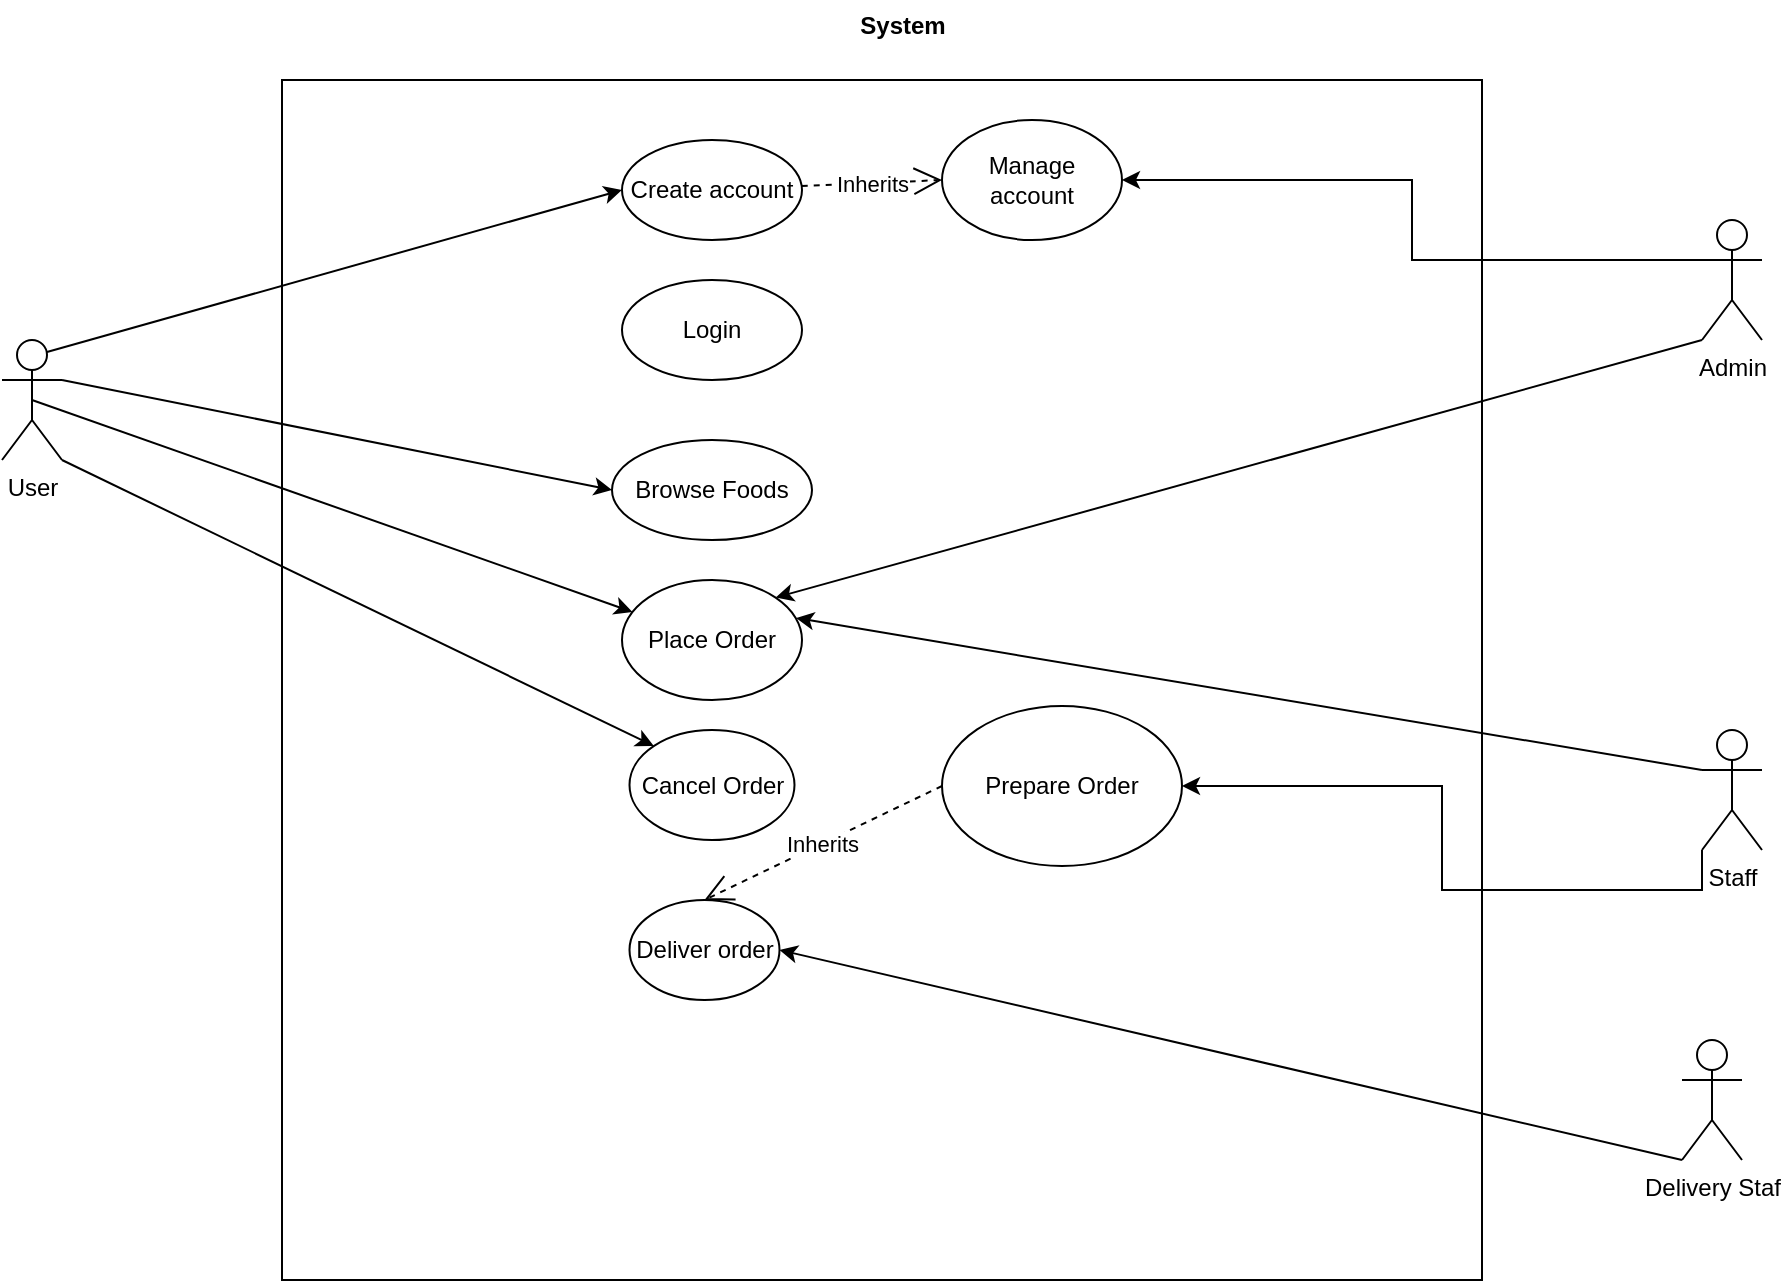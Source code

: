 <mxfile version="22.1.4" type="google">
  <diagram name="Page-1" id="TSq14_-wewQ9hBOg658D">
    <mxGraphModel grid="1" page="1" gridSize="10" guides="1" tooltips="1" connect="1" arrows="1" fold="1" pageScale="1" pageWidth="1100" pageHeight="850" math="0" shadow="0">
      <root>
        <mxCell id="0" />
        <mxCell id="1" parent="0" />
        <mxCell id="SnCM8bKwD-f9ggdWLkhg-1" value="" style="whiteSpace=wrap;html=1;aspect=fixed;" vertex="1" parent="1">
          <mxGeometry x="240" y="40" width="600" height="600" as="geometry" />
        </mxCell>
        <mxCell id="SnCM8bKwD-f9ggdWLkhg-2" value="User&lt;br&gt;" style="shape=umlActor;verticalLabelPosition=bottom;verticalAlign=top;html=1;outlineConnect=0;" vertex="1" parent="1">
          <mxGeometry x="100" y="170" width="30" height="60" as="geometry" />
        </mxCell>
        <mxCell id="SnCM8bKwD-f9ggdWLkhg-14" style="edgeStyle=orthogonalEdgeStyle;rounded=0;orthogonalLoop=1;jettySize=auto;html=1;exitX=0;exitY=0.333;exitDx=0;exitDy=0;exitPerimeter=0;entryX=1;entryY=0.5;entryDx=0;entryDy=0;" edge="1" parent="1" source="SnCM8bKwD-f9ggdWLkhg-3" target="SnCM8bKwD-f9ggdWLkhg-12">
          <mxGeometry relative="1" as="geometry" />
        </mxCell>
        <mxCell id="SnCM8bKwD-f9ggdWLkhg-3" value="Admin" style="shape=umlActor;verticalLabelPosition=bottom;verticalAlign=top;html=1;outlineConnect=0;" vertex="1" parent="1">
          <mxGeometry x="950" y="110" width="30" height="60" as="geometry" />
        </mxCell>
        <mxCell id="SnCM8bKwD-f9ggdWLkhg-20" style="edgeStyle=orthogonalEdgeStyle;rounded=0;orthogonalLoop=1;jettySize=auto;html=1;exitX=0;exitY=1;exitDx=0;exitDy=0;exitPerimeter=0;" edge="1" parent="1" source="SnCM8bKwD-f9ggdWLkhg-4" target="SnCM8bKwD-f9ggdWLkhg-18">
          <mxGeometry relative="1" as="geometry" />
        </mxCell>
        <mxCell id="SnCM8bKwD-f9ggdWLkhg-4" value="Staff" style="shape=umlActor;verticalLabelPosition=bottom;verticalAlign=top;html=1;outlineConnect=0;" vertex="1" parent="1">
          <mxGeometry x="950" y="365" width="30" height="60" as="geometry" />
        </mxCell>
        <mxCell id="SnCM8bKwD-f9ggdWLkhg-5" value="Login" style="ellipse;whiteSpace=wrap;html=1;" vertex="1" parent="1">
          <mxGeometry x="410" y="140" width="90" height="50" as="geometry" />
        </mxCell>
        <mxCell id="SnCM8bKwD-f9ggdWLkhg-7" value="Create account" style="ellipse;whiteSpace=wrap;html=1;" vertex="1" parent="1">
          <mxGeometry x="410" y="70" width="90" height="50" as="geometry" />
        </mxCell>
        <mxCell id="SnCM8bKwD-f9ggdWLkhg-12" value="Manage account" style="ellipse;whiteSpace=wrap;html=1;" vertex="1" parent="1">
          <mxGeometry x="570" y="60" width="90" height="60" as="geometry" />
        </mxCell>
        <mxCell id="SnCM8bKwD-f9ggdWLkhg-13" value="Inherits" style="endArrow=open;endSize=12;dashed=1;html=1;rounded=0;entryX=0;entryY=0.5;entryDx=0;entryDy=0;" edge="1" parent="1" source="SnCM8bKwD-f9ggdWLkhg-7" target="SnCM8bKwD-f9ggdWLkhg-12">
          <mxGeometry width="160" relative="1" as="geometry">
            <mxPoint x="400" y="105" as="sourcePoint" />
            <mxPoint x="465" y="150" as="targetPoint" />
          </mxGeometry>
        </mxCell>
        <mxCell id="SnCM8bKwD-f9ggdWLkhg-15" value="Browse Foods" style="ellipse;whiteSpace=wrap;html=1;" vertex="1" parent="1">
          <mxGeometry x="405" y="220" width="100" height="50" as="geometry" />
        </mxCell>
        <mxCell id="SnCM8bKwD-f9ggdWLkhg-16" value="Place Order" style="ellipse;whiteSpace=wrap;html=1;" vertex="1" parent="1">
          <mxGeometry x="410" y="290" width="90" height="60" as="geometry" />
        </mxCell>
        <mxCell id="SnCM8bKwD-f9ggdWLkhg-17" value="Cancel Order" style="ellipse;whiteSpace=wrap;html=1;" vertex="1" parent="1">
          <mxGeometry x="413.75" y="365" width="82.5" height="55" as="geometry" />
        </mxCell>
        <mxCell id="SnCM8bKwD-f9ggdWLkhg-18" value="Prepare Order" style="ellipse;whiteSpace=wrap;html=1;" vertex="1" parent="1">
          <mxGeometry x="570" y="353" width="120" height="80" as="geometry" />
        </mxCell>
        <mxCell id="SnCM8bKwD-f9ggdWLkhg-26" value="" style="endArrow=classic;html=1;rounded=0;exitX=0;exitY=1;exitDx=0;exitDy=0;exitPerimeter=0;entryX=1;entryY=0;entryDx=0;entryDy=0;" edge="1" parent="1" source="SnCM8bKwD-f9ggdWLkhg-3" target="SnCM8bKwD-f9ggdWLkhg-16">
          <mxGeometry width="50" height="50" relative="1" as="geometry">
            <mxPoint x="520" y="360" as="sourcePoint" />
            <mxPoint x="570" y="310" as="targetPoint" />
          </mxGeometry>
        </mxCell>
        <mxCell id="SnCM8bKwD-f9ggdWLkhg-27" value="" style="endArrow=classic;html=1;rounded=0;exitX=0.5;exitY=0.5;exitDx=0;exitDy=0;exitPerimeter=0;" edge="1" parent="1" source="SnCM8bKwD-f9ggdWLkhg-2" target="SnCM8bKwD-f9ggdWLkhg-16">
          <mxGeometry width="50" height="50" relative="1" as="geometry">
            <mxPoint x="160" y="425" as="sourcePoint" />
            <mxPoint x="210" y="375" as="targetPoint" />
          </mxGeometry>
        </mxCell>
        <mxCell id="SnCM8bKwD-f9ggdWLkhg-28" value="" style="endArrow=classic;html=1;rounded=0;entryX=0;entryY=0;entryDx=0;entryDy=0;exitX=1;exitY=1;exitDx=0;exitDy=0;exitPerimeter=0;" edge="1" parent="1" source="SnCM8bKwD-f9ggdWLkhg-2" target="SnCM8bKwD-f9ggdWLkhg-17">
          <mxGeometry width="50" height="50" relative="1" as="geometry">
            <mxPoint x="200" y="380" as="sourcePoint" />
            <mxPoint x="250" y="330" as="targetPoint" />
          </mxGeometry>
        </mxCell>
        <mxCell id="SnCM8bKwD-f9ggdWLkhg-29" value="" style="endArrow=classic;html=1;rounded=0;exitX=0.75;exitY=0.1;exitDx=0;exitDy=0;exitPerimeter=0;entryX=0;entryY=0.5;entryDx=0;entryDy=0;" edge="1" parent="1" source="SnCM8bKwD-f9ggdWLkhg-2" target="SnCM8bKwD-f9ggdWLkhg-7">
          <mxGeometry width="50" height="50" relative="1" as="geometry">
            <mxPoint x="140" y="140" as="sourcePoint" />
            <mxPoint x="190" y="90" as="targetPoint" />
          </mxGeometry>
        </mxCell>
        <mxCell id="SnCM8bKwD-f9ggdWLkhg-30" value="" style="endArrow=classic;html=1;rounded=0;exitX=1;exitY=0.333;exitDx=0;exitDy=0;exitPerimeter=0;entryX=0;entryY=0.5;entryDx=0;entryDy=0;" edge="1" parent="1" source="SnCM8bKwD-f9ggdWLkhg-2" target="SnCM8bKwD-f9ggdWLkhg-15">
          <mxGeometry width="50" height="50" relative="1" as="geometry">
            <mxPoint x="150" y="370" as="sourcePoint" />
            <mxPoint x="200" y="320" as="targetPoint" />
          </mxGeometry>
        </mxCell>
        <mxCell id="SnCM8bKwD-f9ggdWLkhg-31" value="Deliver order" style="ellipse;whiteSpace=wrap;html=1;" vertex="1" parent="1">
          <mxGeometry x="413.75" y="450" width="75" height="50" as="geometry" />
        </mxCell>
        <mxCell id="SnCM8bKwD-f9ggdWLkhg-32" value="Delivery Staf" style="shape=umlActor;verticalLabelPosition=bottom;verticalAlign=top;html=1;outlineConnect=0;" vertex="1" parent="1">
          <mxGeometry x="940" y="520" width="30" height="60" as="geometry" />
        </mxCell>
        <mxCell id="SnCM8bKwD-f9ggdWLkhg-33" value="" style="endArrow=classic;html=1;rounded=0;entryX=1;entryY=0.5;entryDx=0;entryDy=0;exitX=0;exitY=1;exitDx=0;exitDy=0;exitPerimeter=0;" edge="1" parent="1" source="SnCM8bKwD-f9ggdWLkhg-32" target="SnCM8bKwD-f9ggdWLkhg-31">
          <mxGeometry width="50" height="50" relative="1" as="geometry">
            <mxPoint x="710" y="540" as="sourcePoint" />
            <mxPoint x="1006" y="683" as="targetPoint" />
          </mxGeometry>
        </mxCell>
        <mxCell id="SnCM8bKwD-f9ggdWLkhg-34" value="System" style="text;align=center;fontStyle=1;verticalAlign=middle;spacingLeft=3;spacingRight=3;strokeColor=none;rotatable=0;points=[[0,0.5],[1,0.5]];portConstraint=eastwest;html=1;" vertex="1" parent="1">
          <mxGeometry x="510" width="80" height="26" as="geometry" />
        </mxCell>
        <mxCell id="SnCM8bKwD-f9ggdWLkhg-35" value="Inherits" style="endArrow=open;endSize=12;dashed=1;html=1;rounded=0;entryX=0.5;entryY=0;entryDx=0;entryDy=0;exitX=0;exitY=0.5;exitDx=0;exitDy=0;" edge="1" parent="1" source="SnCM8bKwD-f9ggdWLkhg-18" target="SnCM8bKwD-f9ggdWLkhg-31">
          <mxGeometry width="160" relative="1" as="geometry">
            <mxPoint x="510" y="331.5" as="sourcePoint" />
            <mxPoint x="598" y="375" as="targetPoint" />
          </mxGeometry>
        </mxCell>
        <mxCell id="SnCM8bKwD-f9ggdWLkhg-36" value="" style="endArrow=classic;html=1;rounded=0;exitX=0;exitY=0.333;exitDx=0;exitDy=0;exitPerimeter=0;entryX=1;entryY=0;entryDx=0;entryDy=0;" edge="1" parent="1" source="SnCM8bKwD-f9ggdWLkhg-4">
          <mxGeometry width="50" height="50" relative="1" as="geometry">
            <mxPoint x="960" y="180" as="sourcePoint" />
            <mxPoint x="497" y="309" as="targetPoint" />
          </mxGeometry>
        </mxCell>
      </root>
    </mxGraphModel>
  </diagram>
</mxfile>

